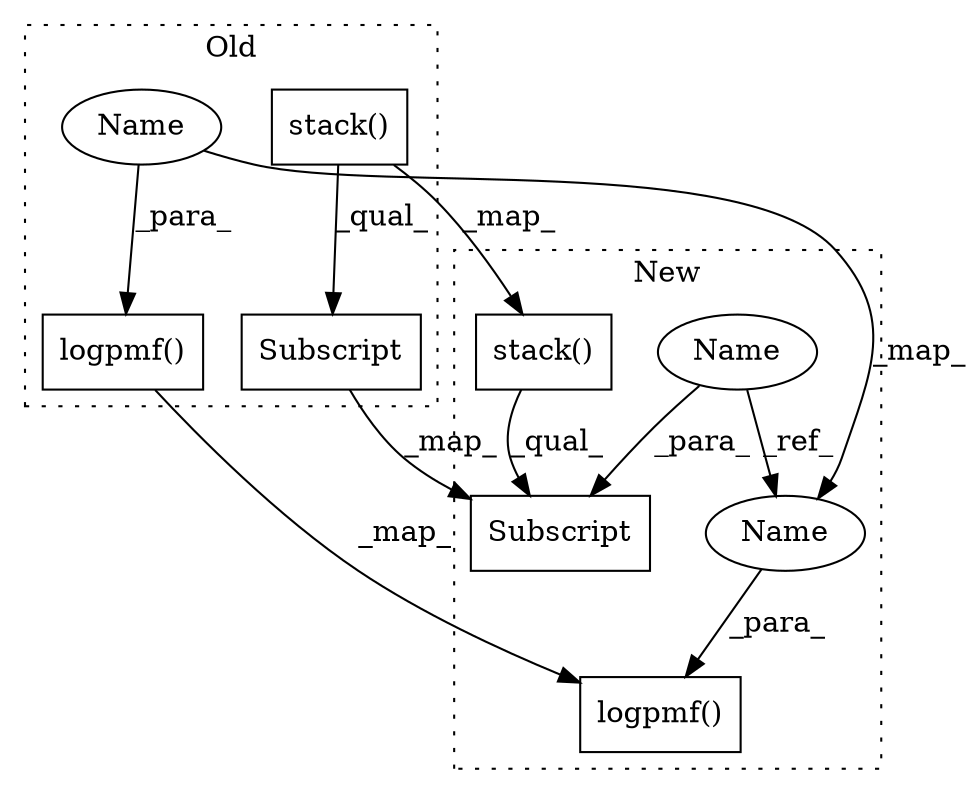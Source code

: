 digraph G {
subgraph cluster0 {
1 [label="logpmf()" a="75" s="5594,5614" l="15,1" shape="box"];
4 [label="Subscript" a="63" s="5454,0" l="64,0" shape="box"];
6 [label="stack()" a="75" s="5454,5510" l="9,1" shape="box"];
9 [label="Name" a="87" s="5609" l="5" shape="ellipse"];
label = "Old";
style="dotted";
}
subgraph cluster1 {
2 [label="logpmf()" a="75" s="5606,5626" l="15,1" shape="box"];
3 [label="Name" a="87" s="5272" l="5" shape="ellipse"];
5 [label="Subscript" a="63" s="5488,0" l="86,0" shape="box"];
7 [label="stack()" a="75" s="5488,5544" l="9,1" shape="box"];
8 [label="Name" a="87" s="5621" l="5" shape="ellipse"];
label = "New";
style="dotted";
}
1 -> 2 [label="_map_"];
3 -> 8 [label="_ref_"];
3 -> 5 [label="_para_"];
4 -> 5 [label="_map_"];
6 -> 7 [label="_map_"];
6 -> 4 [label="_qual_"];
7 -> 5 [label="_qual_"];
8 -> 2 [label="_para_"];
9 -> 8 [label="_map_"];
9 -> 1 [label="_para_"];
}